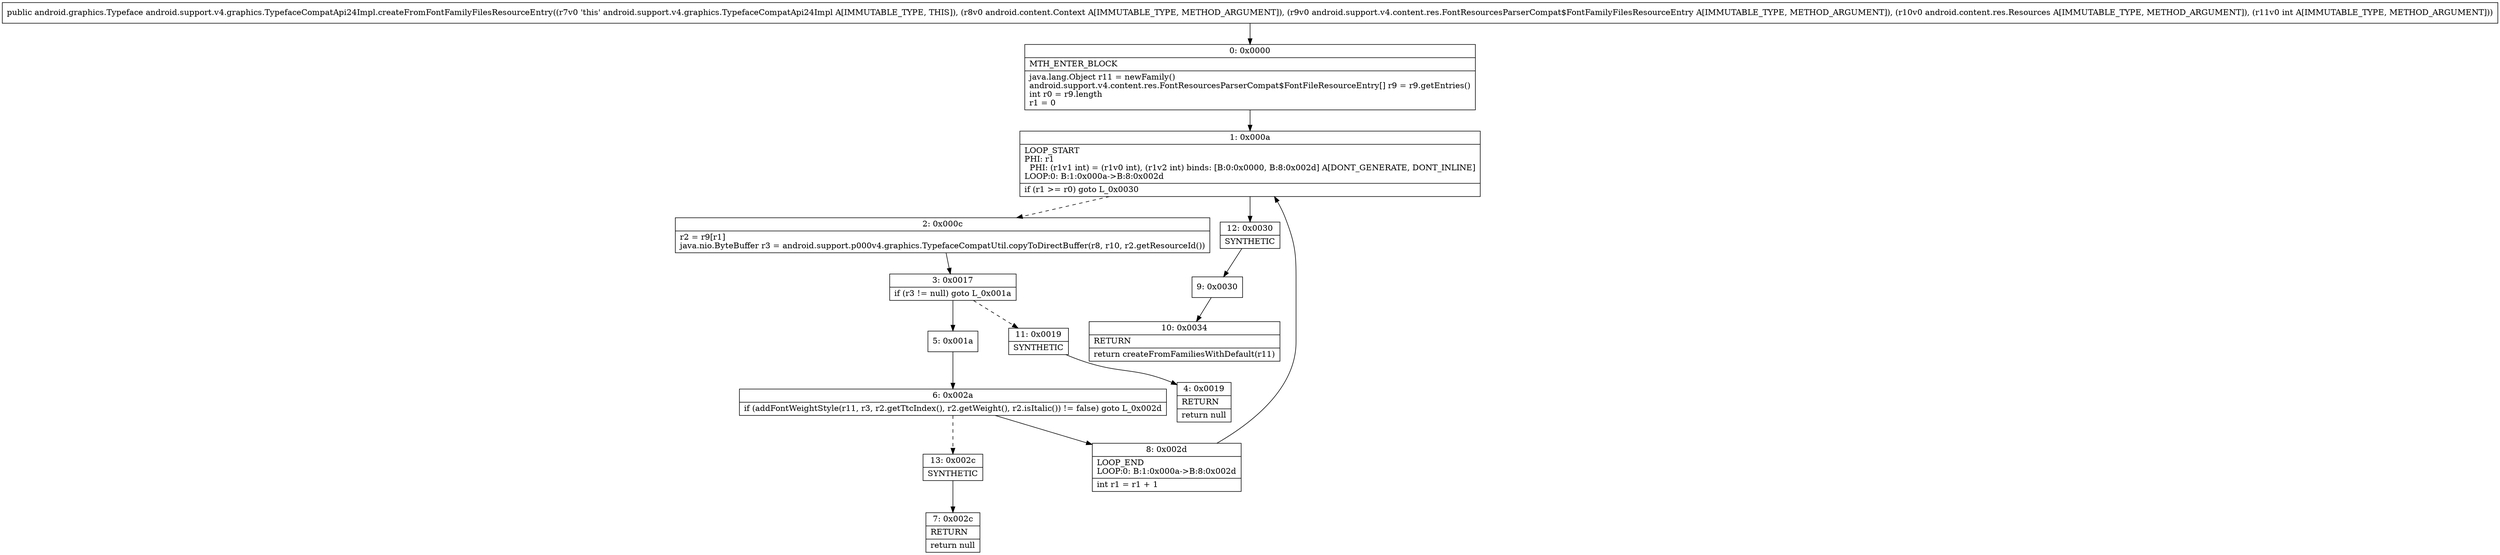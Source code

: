 digraph "CFG forandroid.support.v4.graphics.TypefaceCompatApi24Impl.createFromFontFamilyFilesResourceEntry(Landroid\/content\/Context;Landroid\/support\/v4\/content\/res\/FontResourcesParserCompat$FontFamilyFilesResourceEntry;Landroid\/content\/res\/Resources;I)Landroid\/graphics\/Typeface;" {
Node_0 [shape=record,label="{0\:\ 0x0000|MTH_ENTER_BLOCK\l|java.lang.Object r11 = newFamily()\landroid.support.v4.content.res.FontResourcesParserCompat$FontFileResourceEntry[] r9 = r9.getEntries()\lint r0 = r9.length\lr1 = 0\l}"];
Node_1 [shape=record,label="{1\:\ 0x000a|LOOP_START\lPHI: r1 \l  PHI: (r1v1 int) = (r1v0 int), (r1v2 int) binds: [B:0:0x0000, B:8:0x002d] A[DONT_GENERATE, DONT_INLINE]\lLOOP:0: B:1:0x000a\-\>B:8:0x002d\l|if (r1 \>= r0) goto L_0x0030\l}"];
Node_2 [shape=record,label="{2\:\ 0x000c|r2 = r9[r1]\ljava.nio.ByteBuffer r3 = android.support.p000v4.graphics.TypefaceCompatUtil.copyToDirectBuffer(r8, r10, r2.getResourceId())\l}"];
Node_3 [shape=record,label="{3\:\ 0x0017|if (r3 != null) goto L_0x001a\l}"];
Node_4 [shape=record,label="{4\:\ 0x0019|RETURN\l|return null\l}"];
Node_5 [shape=record,label="{5\:\ 0x001a}"];
Node_6 [shape=record,label="{6\:\ 0x002a|if (addFontWeightStyle(r11, r3, r2.getTtcIndex(), r2.getWeight(), r2.isItalic()) != false) goto L_0x002d\l}"];
Node_7 [shape=record,label="{7\:\ 0x002c|RETURN\l|return null\l}"];
Node_8 [shape=record,label="{8\:\ 0x002d|LOOP_END\lLOOP:0: B:1:0x000a\-\>B:8:0x002d\l|int r1 = r1 + 1\l}"];
Node_9 [shape=record,label="{9\:\ 0x0030}"];
Node_10 [shape=record,label="{10\:\ 0x0034|RETURN\l|return createFromFamiliesWithDefault(r11)\l}"];
Node_11 [shape=record,label="{11\:\ 0x0019|SYNTHETIC\l}"];
Node_12 [shape=record,label="{12\:\ 0x0030|SYNTHETIC\l}"];
Node_13 [shape=record,label="{13\:\ 0x002c|SYNTHETIC\l}"];
MethodNode[shape=record,label="{public android.graphics.Typeface android.support.v4.graphics.TypefaceCompatApi24Impl.createFromFontFamilyFilesResourceEntry((r7v0 'this' android.support.v4.graphics.TypefaceCompatApi24Impl A[IMMUTABLE_TYPE, THIS]), (r8v0 android.content.Context A[IMMUTABLE_TYPE, METHOD_ARGUMENT]), (r9v0 android.support.v4.content.res.FontResourcesParserCompat$FontFamilyFilesResourceEntry A[IMMUTABLE_TYPE, METHOD_ARGUMENT]), (r10v0 android.content.res.Resources A[IMMUTABLE_TYPE, METHOD_ARGUMENT]), (r11v0 int A[IMMUTABLE_TYPE, METHOD_ARGUMENT])) }"];
MethodNode -> Node_0;
Node_0 -> Node_1;
Node_1 -> Node_2[style=dashed];
Node_1 -> Node_12;
Node_2 -> Node_3;
Node_3 -> Node_5;
Node_3 -> Node_11[style=dashed];
Node_5 -> Node_6;
Node_6 -> Node_8;
Node_6 -> Node_13[style=dashed];
Node_8 -> Node_1;
Node_9 -> Node_10;
Node_11 -> Node_4;
Node_12 -> Node_9;
Node_13 -> Node_7;
}

